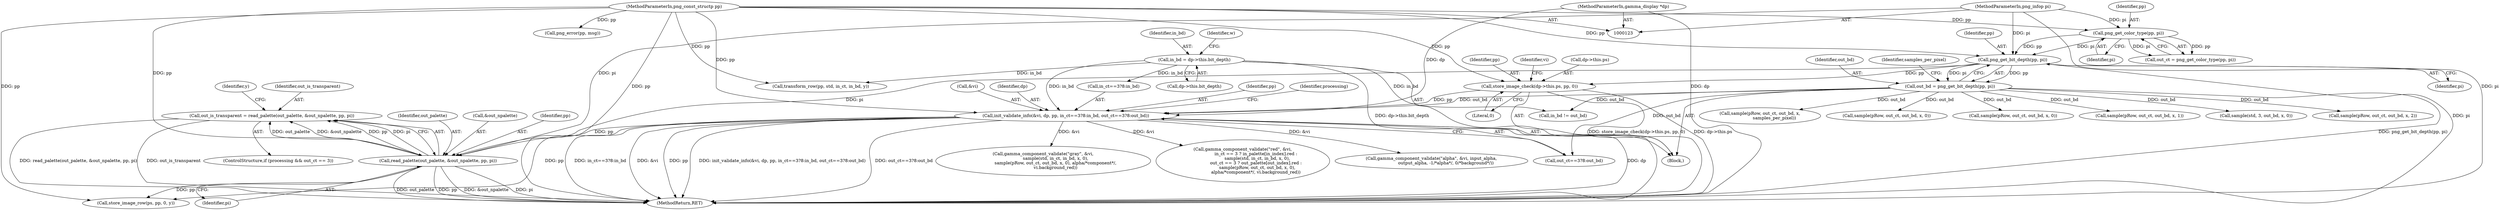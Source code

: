 digraph "1_Android_9d4853418ab2f754c2b63e091c29c5529b8b86ca_46@API" {
"1000292" [label="(Call,out_is_transparent = read_palette(out_palette, &out_npalette, pp, pi))"];
"1000294" [label="(Call,read_palette(out_palette, &out_npalette, pp, pi))"];
"1000234" [label="(Call,init_validate_info(&vi, dp, pp, in_ct==3?8:in_bd, out_ct==3?8:out_bd))"];
"1000124" [label="(MethodParameterIn,gamma_display *dp)"];
"1000226" [label="(Call,store_image_check(dp->this.ps, pp, 0))"];
"1000185" [label="(Call,png_get_bit_depth(pp, pi))"];
"1000179" [label="(Call,png_get_color_type(pp, pi))"];
"1000125" [label="(MethodParameterIn,png_const_structp pp)"];
"1000126" [label="(MethodParameterIn,png_infop pi)"];
"1000145" [label="(Call,in_bd = dp->this.bit_depth)"];
"1000183" [label="(Call,out_bd = png_get_bit_depth(pp, pi))"];
"1000433" [label="(Call,sample(pRow, out_ct, out_bd, x,\n                     samples_per_pixel))"];
"1000226" [label="(Call,store_image_check(dp->this.ps, pp, 0))"];
"1000265" [label="(Call,in_bd != out_bd)"];
"1000184" [label="(Identifier,out_bd)"];
"1000476" [label="(Call,gamma_component_validate(\"gray\", &vi,\n                  sample(std, in_ct, in_bd, x, 0),\n                  sample(pRow, out_ct, out_bd, x, 0), alpha/*component*/,\n                  vi.background_red))"];
"1000125" [label="(MethodParameterIn,png_const_structp pp)"];
"1000486" [label="(Call,sample(pRow, out_ct, out_bd, x, 0))"];
"1000302" [label="(Identifier,y)"];
"1000145" [label="(Call,in_bd = dp->this.bit_depth)"];
"1000179" [label="(Call,png_get_color_type(pp, pi))"];
"1000235" [label="(Call,&vi)"];
"1000634" [label="(Call,png_error(pp, msg))"];
"1000299" [label="(Identifier,pi)"];
"1000237" [label="(Identifier,dp)"];
"1000232" [label="(Identifier,pp)"];
"1000298" [label="(Identifier,pp)"];
"1000295" [label="(Identifier,out_palette)"];
"1000286" [label="(ControlStructure,if (processing && out_ct == 3))"];
"1000180" [label="(Identifier,pp)"];
"1000127" [label="(Block,)"];
"1000293" [label="(Identifier,out_is_transparent)"];
"1000124" [label="(MethodParameterIn,gamma_display *dp)"];
"1000236" [label="(Identifier,vi)"];
"1000319" [label="(Call,transform_row(pp, std, in_ct, in_bd, y))"];
"1000500" [label="(Call,gamma_component_validate(\"red\", &vi,\n                   in_ct == 3 ? in_palette[in_index].red :\n                     sample(std, in_ct, in_bd, x, 0),\n                   out_ct == 3 ? out_palette[out_index].red :\n                     sample(pRow, out_ct, out_bd, x, 0),\n                   alpha/*component*/, vi.background_red))"];
"1000528" [label="(Call,sample(pRow, out_ct, out_bd, x, 0))"];
"1000190" [label="(Identifier,samples_per_pixel)"];
"1000186" [label="(Identifier,pp)"];
"1000147" [label="(Call,dp->this.bit_depth)"];
"1000187" [label="(Identifier,pi)"];
"1000568" [label="(Call,sample(pRow, out_ct, out_bd, x, 1))"];
"1000227" [label="(Call,dp->this.ps)"];
"1000294" [label="(Call,read_palette(out_palette, &out_npalette, pp, pi))"];
"1000238" [label="(Identifier,pp)"];
"1000239" [label="(Call,in_ct==3?8:in_bd)"];
"1000183" [label="(Call,out_bd = png_get_bit_depth(pp, pi))"];
"1000313" [label="(Call,store_image_row(ps, pp, 0, y))"];
"1000445" [label="(Call,gamma_component_validate(\"alpha\", &vi, input_alpha,\n                     output_alpha, -1/*alpha*/, 0/*background*/))"];
"1000185" [label="(Call,png_get_bit_depth(pp, pi))"];
"1000364" [label="(Call,sample(std, 3, out_bd, x, 0))"];
"1000181" [label="(Identifier,pi)"];
"1000245" [label="(Call,out_ct==3?8:out_bd)"];
"1000234" [label="(Call,init_validate_info(&vi, dp, pp, in_ct==3?8:in_bd, out_ct==3?8:out_bd))"];
"1000252" [label="(Identifier,processing)"];
"1000646" [label="(MethodReturn,RET)"];
"1000296" [label="(Call,&out_npalette)"];
"1000233" [label="(Literal,0)"];
"1000177" [label="(Call,out_ct = png_get_color_type(pp, pi))"];
"1000154" [label="(Identifier,w)"];
"1000608" [label="(Call,sample(pRow, out_ct, out_bd, x, 2))"];
"1000126" [label="(MethodParameterIn,png_infop pi)"];
"1000146" [label="(Identifier,in_bd)"];
"1000292" [label="(Call,out_is_transparent = read_palette(out_palette, &out_npalette, pp, pi))"];
"1000292" -> "1000286"  [label="AST: "];
"1000292" -> "1000294"  [label="CFG: "];
"1000293" -> "1000292"  [label="AST: "];
"1000294" -> "1000292"  [label="AST: "];
"1000302" -> "1000292"  [label="CFG: "];
"1000292" -> "1000646"  [label="DDG: read_palette(out_palette, &out_npalette, pp, pi)"];
"1000292" -> "1000646"  [label="DDG: out_is_transparent"];
"1000294" -> "1000292"  [label="DDG: out_palette"];
"1000294" -> "1000292"  [label="DDG: &out_npalette"];
"1000294" -> "1000292"  [label="DDG: pp"];
"1000294" -> "1000292"  [label="DDG: pi"];
"1000294" -> "1000299"  [label="CFG: "];
"1000295" -> "1000294"  [label="AST: "];
"1000296" -> "1000294"  [label="AST: "];
"1000298" -> "1000294"  [label="AST: "];
"1000299" -> "1000294"  [label="AST: "];
"1000294" -> "1000646"  [label="DDG: pp"];
"1000294" -> "1000646"  [label="DDG: &out_npalette"];
"1000294" -> "1000646"  [label="DDG: pi"];
"1000294" -> "1000646"  [label="DDG: out_palette"];
"1000234" -> "1000294"  [label="DDG: pp"];
"1000125" -> "1000294"  [label="DDG: pp"];
"1000185" -> "1000294"  [label="DDG: pi"];
"1000126" -> "1000294"  [label="DDG: pi"];
"1000294" -> "1000313"  [label="DDG: pp"];
"1000234" -> "1000127"  [label="AST: "];
"1000234" -> "1000245"  [label="CFG: "];
"1000235" -> "1000234"  [label="AST: "];
"1000237" -> "1000234"  [label="AST: "];
"1000238" -> "1000234"  [label="AST: "];
"1000239" -> "1000234"  [label="AST: "];
"1000245" -> "1000234"  [label="AST: "];
"1000252" -> "1000234"  [label="CFG: "];
"1000234" -> "1000646"  [label="DDG: dp"];
"1000234" -> "1000646"  [label="DDG: in_ct==3?8:in_bd"];
"1000234" -> "1000646"  [label="DDG: &vi"];
"1000234" -> "1000646"  [label="DDG: pp"];
"1000234" -> "1000646"  [label="DDG: init_validate_info(&vi, dp, pp, in_ct==3?8:in_bd, out_ct==3?8:out_bd)"];
"1000234" -> "1000646"  [label="DDG: out_ct==3?8:out_bd"];
"1000124" -> "1000234"  [label="DDG: dp"];
"1000226" -> "1000234"  [label="DDG: pp"];
"1000125" -> "1000234"  [label="DDG: pp"];
"1000145" -> "1000234"  [label="DDG: in_bd"];
"1000183" -> "1000234"  [label="DDG: out_bd"];
"1000234" -> "1000313"  [label="DDG: pp"];
"1000234" -> "1000445"  [label="DDG: &vi"];
"1000234" -> "1000476"  [label="DDG: &vi"];
"1000234" -> "1000500"  [label="DDG: &vi"];
"1000124" -> "1000123"  [label="AST: "];
"1000124" -> "1000646"  [label="DDG: dp"];
"1000226" -> "1000127"  [label="AST: "];
"1000226" -> "1000233"  [label="CFG: "];
"1000227" -> "1000226"  [label="AST: "];
"1000232" -> "1000226"  [label="AST: "];
"1000233" -> "1000226"  [label="AST: "];
"1000236" -> "1000226"  [label="CFG: "];
"1000226" -> "1000646"  [label="DDG: dp->this.ps"];
"1000226" -> "1000646"  [label="DDG: store_image_check(dp->this.ps, pp, 0)"];
"1000185" -> "1000226"  [label="DDG: pp"];
"1000125" -> "1000226"  [label="DDG: pp"];
"1000185" -> "1000183"  [label="AST: "];
"1000185" -> "1000187"  [label="CFG: "];
"1000186" -> "1000185"  [label="AST: "];
"1000187" -> "1000185"  [label="AST: "];
"1000183" -> "1000185"  [label="CFG: "];
"1000185" -> "1000646"  [label="DDG: pi"];
"1000185" -> "1000183"  [label="DDG: pp"];
"1000185" -> "1000183"  [label="DDG: pi"];
"1000179" -> "1000185"  [label="DDG: pp"];
"1000179" -> "1000185"  [label="DDG: pi"];
"1000125" -> "1000185"  [label="DDG: pp"];
"1000126" -> "1000185"  [label="DDG: pi"];
"1000179" -> "1000177"  [label="AST: "];
"1000179" -> "1000181"  [label="CFG: "];
"1000180" -> "1000179"  [label="AST: "];
"1000181" -> "1000179"  [label="AST: "];
"1000177" -> "1000179"  [label="CFG: "];
"1000179" -> "1000177"  [label="DDG: pp"];
"1000179" -> "1000177"  [label="DDG: pi"];
"1000125" -> "1000179"  [label="DDG: pp"];
"1000126" -> "1000179"  [label="DDG: pi"];
"1000125" -> "1000123"  [label="AST: "];
"1000125" -> "1000646"  [label="DDG: pp"];
"1000125" -> "1000313"  [label="DDG: pp"];
"1000125" -> "1000319"  [label="DDG: pp"];
"1000125" -> "1000634"  [label="DDG: pp"];
"1000126" -> "1000123"  [label="AST: "];
"1000126" -> "1000646"  [label="DDG: pi"];
"1000145" -> "1000127"  [label="AST: "];
"1000145" -> "1000147"  [label="CFG: "];
"1000146" -> "1000145"  [label="AST: "];
"1000147" -> "1000145"  [label="AST: "];
"1000154" -> "1000145"  [label="CFG: "];
"1000145" -> "1000646"  [label="DDG: dp->this.bit_depth"];
"1000145" -> "1000239"  [label="DDG: in_bd"];
"1000145" -> "1000265"  [label="DDG: in_bd"];
"1000145" -> "1000319"  [label="DDG: in_bd"];
"1000183" -> "1000127"  [label="AST: "];
"1000184" -> "1000183"  [label="AST: "];
"1000190" -> "1000183"  [label="CFG: "];
"1000183" -> "1000646"  [label="DDG: png_get_bit_depth(pp, pi)"];
"1000183" -> "1000245"  [label="DDG: out_bd"];
"1000183" -> "1000265"  [label="DDG: out_bd"];
"1000183" -> "1000364"  [label="DDG: out_bd"];
"1000183" -> "1000433"  [label="DDG: out_bd"];
"1000183" -> "1000486"  [label="DDG: out_bd"];
"1000183" -> "1000528"  [label="DDG: out_bd"];
"1000183" -> "1000568"  [label="DDG: out_bd"];
"1000183" -> "1000608"  [label="DDG: out_bd"];
}
